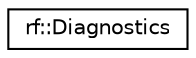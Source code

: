 digraph "Graphical Class Hierarchy"
{
  edge [fontname="Helvetica",fontsize="10",labelfontname="Helvetica",labelfontsize="10"];
  node [fontname="Helvetica",fontsize="10",shape=record];
  rankdir="LR";
  Node0 [label="rf::Diagnostics",height=0.2,width=0.4,color="black", fillcolor="white", style="filled",URL="$classrf_1_1_diagnostics.html"];
}

